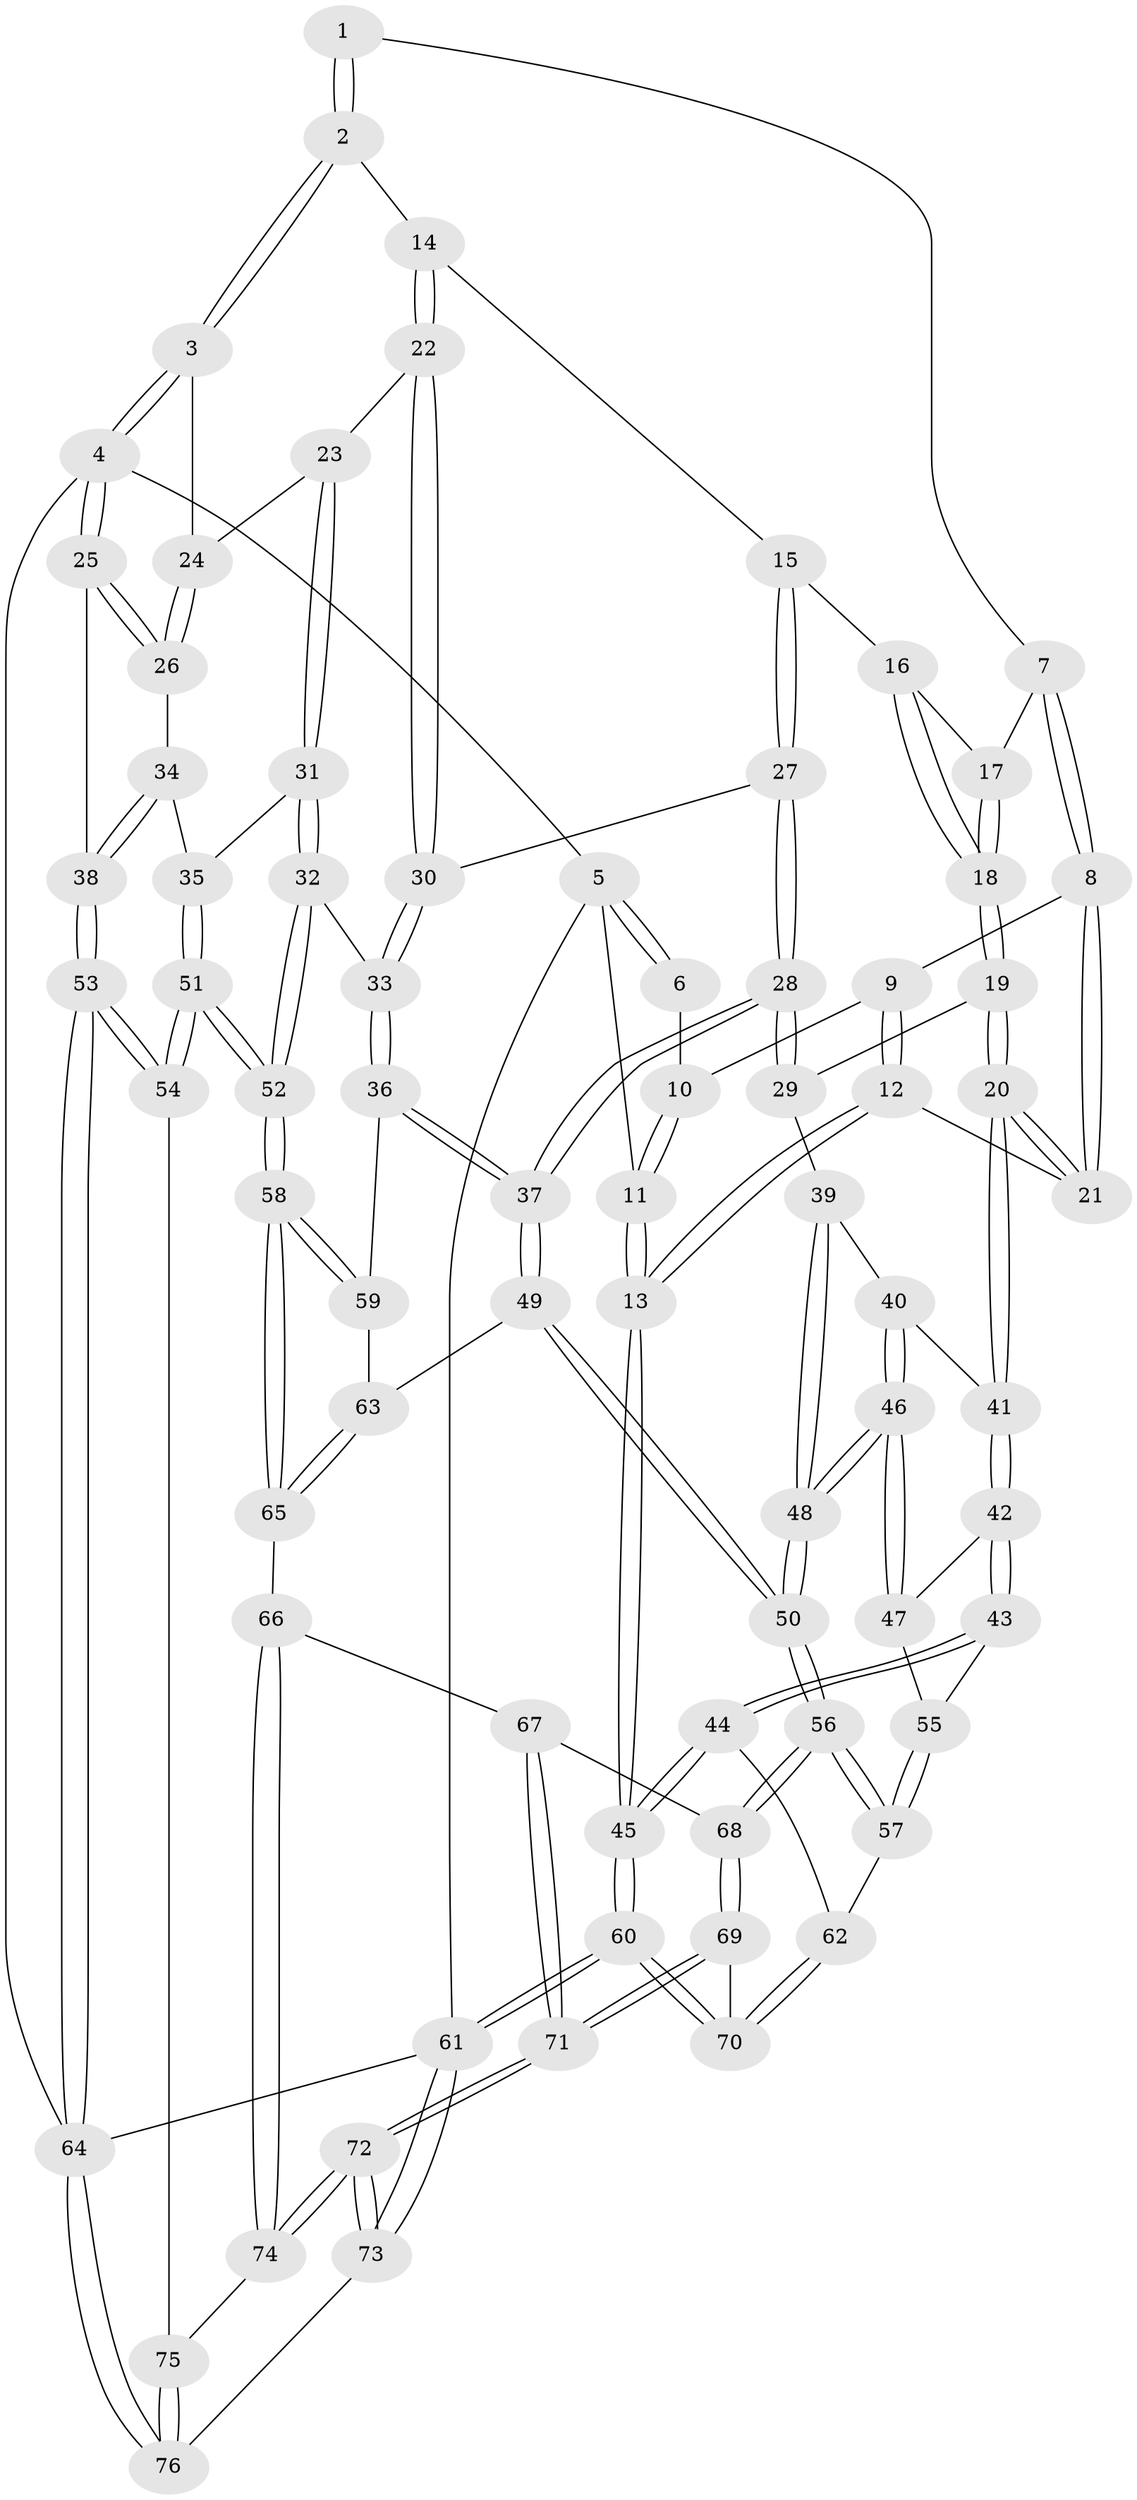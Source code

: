 // Generated by graph-tools (version 1.1) at 2025/16/03/09/25 04:16:55]
// undirected, 76 vertices, 187 edges
graph export_dot {
graph [start="1"]
  node [color=gray90,style=filled];
  1 [pos="+0.32633930669634253+0"];
  2 [pos="+0.6063323344858755+0"];
  3 [pos="+1+0"];
  4 [pos="+1+0"];
  5 [pos="+0+0"];
  6 [pos="+0.017250794723820177+0"];
  7 [pos="+0.3055166228393282+0"];
  8 [pos="+0.2044683591707328+0.09311057136193246"];
  9 [pos="+0.0851104158728225+0.05957887225522087"];
  10 [pos="+0.08417835703993588+0.057920963020998445"];
  11 [pos="+0+0.1310372237344452"];
  12 [pos="+0.0489193370624933+0.18930027066211455"];
  13 [pos="+0+0.24207732012422917"];
  14 [pos="+0.610390853688619+0"];
  15 [pos="+0.44767171494120106+0.17321570680400525"];
  16 [pos="+0.39676561569281943+0.16214582449693304"];
  17 [pos="+0.32459358864696897+0"];
  18 [pos="+0.2978456859163671+0.21478687076915193"];
  19 [pos="+0.2824846677189854+0.22575212664530636"];
  20 [pos="+0.20172036622963493+0.22411299995564676"];
  21 [pos="+0.1978429706277916+0.21918305708459837"];
  22 [pos="+0.6923590313993315+0.1284866162728022"];
  23 [pos="+0.6984430274365392+0.13198568629331595"];
  24 [pos="+0.852036852907461+0.15378876332013725"];
  25 [pos="+1+0"];
  26 [pos="+0.8920604902920236+0.1985407956518422"];
  27 [pos="+0.4924063664292486+0.22537410315768222"];
  28 [pos="+0.4450743176300821+0.3518352855911365"];
  29 [pos="+0.34197618308595423+0.29394554330469336"];
  30 [pos="+0.6106497794792203+0.2107807098373581"];
  31 [pos="+0.7706500851631102+0.3282100496389964"];
  32 [pos="+0.7038890340084624+0.3814007430269644"];
  33 [pos="+0.6362521133792821+0.38239949625091696"];
  34 [pos="+0.9159389428209894+0.240720388349024"];
  35 [pos="+0.8258522716755541+0.33248213333188015"];
  36 [pos="+0.5910581666262402+0.4219252563578338"];
  37 [pos="+0.4611308434855414+0.42686630318909835"];
  38 [pos="+1+0.321800492213333"];
  39 [pos="+0.29186157339237206+0.37694179340216316"];
  40 [pos="+0.24184871589307486+0.34600326810023135"];
  41 [pos="+0.18558699808745513+0.3000793071053173"];
  42 [pos="+0.16628858709446415+0.3303121975312492"];
  43 [pos="+0.04055694881481024+0.4141123829919238"];
  44 [pos="+0+0.47524644171937996"];
  45 [pos="+0+0.4717552298680683"];
  46 [pos="+0.2530193795482204+0.4348968027692813"];
  47 [pos="+0.2059332465359669+0.41518009322989546"];
  48 [pos="+0.3492770183619356+0.49514849473092026"];
  49 [pos="+0.39638046338327326+0.5121118963692283"];
  50 [pos="+0.3756478693283455+0.5259435950311282"];
  51 [pos="+1+0.7351290535205314"];
  52 [pos="+0.9164663379195822+0.7057128914730844"];
  53 [pos="+1+0.7629924976645577"];
  54 [pos="+1+0.746706062423628"];
  55 [pos="+0.19306700737386723+0.4418950377430902"];
  56 [pos="+0.32196104415906324+0.6140703523708536"];
  57 [pos="+0.16882246284802097+0.568684404219316"];
  58 [pos="+0.8885711905980868+0.7033164317853987"];
  59 [pos="+0.616023171589074+0.47562457589129736"];
  60 [pos="+0+0.8181149106469674"];
  61 [pos="+0+1"];
  62 [pos="+0.13922622285205427+0.5664117044311184"];
  63 [pos="+0.5778430929831608+0.6056118239303224"];
  64 [pos="+1+1"];
  65 [pos="+0.6580624201442277+0.7248702860925693"];
  66 [pos="+0.5237182451973811+0.8003907388667613"];
  67 [pos="+0.4596609475298155+0.7611116909835949"];
  68 [pos="+0.3250526947082495+0.6335652365545611"];
  69 [pos="+0.2142667452198111+0.7949684603648755"];
  70 [pos="+0.09028522635108356+0.7335424321385531"];
  71 [pos="+0.20342346969426547+0.957198967857768"];
  72 [pos="+0.1636784335098+1"];
  73 [pos="+0.162287845033569+1"];
  74 [pos="+0.5188376751533886+0.8460323736338888"];
  75 [pos="+0.5885748102163505+0.9914040177114132"];
  76 [pos="+0.591164892249588+1"];
  1 -- 2;
  1 -- 2;
  1 -- 7;
  2 -- 3;
  2 -- 3;
  2 -- 14;
  3 -- 4;
  3 -- 4;
  3 -- 24;
  4 -- 5;
  4 -- 25;
  4 -- 25;
  4 -- 64;
  5 -- 6;
  5 -- 6;
  5 -- 11;
  5 -- 61;
  6 -- 10;
  7 -- 8;
  7 -- 8;
  7 -- 17;
  8 -- 9;
  8 -- 21;
  8 -- 21;
  9 -- 10;
  9 -- 12;
  9 -- 12;
  10 -- 11;
  10 -- 11;
  11 -- 13;
  11 -- 13;
  12 -- 13;
  12 -- 13;
  12 -- 21;
  13 -- 45;
  13 -- 45;
  14 -- 15;
  14 -- 22;
  14 -- 22;
  15 -- 16;
  15 -- 27;
  15 -- 27;
  16 -- 17;
  16 -- 18;
  16 -- 18;
  17 -- 18;
  17 -- 18;
  18 -- 19;
  18 -- 19;
  19 -- 20;
  19 -- 20;
  19 -- 29;
  20 -- 21;
  20 -- 21;
  20 -- 41;
  20 -- 41;
  22 -- 23;
  22 -- 30;
  22 -- 30;
  23 -- 24;
  23 -- 31;
  23 -- 31;
  24 -- 26;
  24 -- 26;
  25 -- 26;
  25 -- 26;
  25 -- 38;
  26 -- 34;
  27 -- 28;
  27 -- 28;
  27 -- 30;
  28 -- 29;
  28 -- 29;
  28 -- 37;
  28 -- 37;
  29 -- 39;
  30 -- 33;
  30 -- 33;
  31 -- 32;
  31 -- 32;
  31 -- 35;
  32 -- 33;
  32 -- 52;
  32 -- 52;
  33 -- 36;
  33 -- 36;
  34 -- 35;
  34 -- 38;
  34 -- 38;
  35 -- 51;
  35 -- 51;
  36 -- 37;
  36 -- 37;
  36 -- 59;
  37 -- 49;
  37 -- 49;
  38 -- 53;
  38 -- 53;
  39 -- 40;
  39 -- 48;
  39 -- 48;
  40 -- 41;
  40 -- 46;
  40 -- 46;
  41 -- 42;
  41 -- 42;
  42 -- 43;
  42 -- 43;
  42 -- 47;
  43 -- 44;
  43 -- 44;
  43 -- 55;
  44 -- 45;
  44 -- 45;
  44 -- 62;
  45 -- 60;
  45 -- 60;
  46 -- 47;
  46 -- 47;
  46 -- 48;
  46 -- 48;
  47 -- 55;
  48 -- 50;
  48 -- 50;
  49 -- 50;
  49 -- 50;
  49 -- 63;
  50 -- 56;
  50 -- 56;
  51 -- 52;
  51 -- 52;
  51 -- 54;
  51 -- 54;
  52 -- 58;
  52 -- 58;
  53 -- 54;
  53 -- 54;
  53 -- 64;
  53 -- 64;
  54 -- 75;
  55 -- 57;
  55 -- 57;
  56 -- 57;
  56 -- 57;
  56 -- 68;
  56 -- 68;
  57 -- 62;
  58 -- 59;
  58 -- 59;
  58 -- 65;
  58 -- 65;
  59 -- 63;
  60 -- 61;
  60 -- 61;
  60 -- 70;
  60 -- 70;
  61 -- 73;
  61 -- 73;
  61 -- 64;
  62 -- 70;
  62 -- 70;
  63 -- 65;
  63 -- 65;
  64 -- 76;
  64 -- 76;
  65 -- 66;
  66 -- 67;
  66 -- 74;
  66 -- 74;
  67 -- 68;
  67 -- 71;
  67 -- 71;
  68 -- 69;
  68 -- 69;
  69 -- 70;
  69 -- 71;
  69 -- 71;
  71 -- 72;
  71 -- 72;
  72 -- 73;
  72 -- 73;
  72 -- 74;
  72 -- 74;
  73 -- 76;
  74 -- 75;
  75 -- 76;
  75 -- 76;
}
